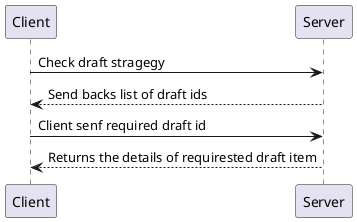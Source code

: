 @startuml


Client -> Server: Check draft stragegy
Server --> Client: Send backs list of draft ids
Client -> Server: Client senf required draft id
Server --> Client: Returns the details of requirested draft item

@enduml